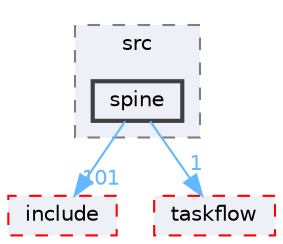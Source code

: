 digraph "external/spine-runtimes/spine-cpp/spine-cpp/src/spine"
{
 // LATEX_PDF_SIZE
  bgcolor="transparent";
  edge [fontname=Helvetica,fontsize=10,labelfontname=Helvetica,labelfontsize=10];
  node [fontname=Helvetica,fontsize=10,shape=box,height=0.2,width=0.4];
  compound=true
  subgraph clusterdir_06a78c5b5ad39a6de7164927ad68c29c {
    graph [ bgcolor="#edf0f7", pencolor="grey50", label="src", fontname=Helvetica,fontsize=10 style="filled,dashed", URL="dir_06a78c5b5ad39a6de7164927ad68c29c.html",tooltip=""]
  dir_621999ad1ac5b2be0bf001d1e3fae782 [label="spine", fillcolor="#edf0f7", color="grey25", style="filled,bold", URL="dir_621999ad1ac5b2be0bf001d1e3fae782.html",tooltip=""];
  }
  dir_39ec5e911a372cb29dc0ae2de4d03be0 [label="include", fillcolor="#edf0f7", color="red", style="filled,dashed", URL="dir_39ec5e911a372cb29dc0ae2de4d03be0.html",tooltip=""];
  dir_a586d2919c2294cf68ed57ec5a464d2f [label="taskflow", fillcolor="#edf0f7", color="red", style="filled,dashed", URL="dir_a586d2919c2294cf68ed57ec5a464d2f.html",tooltip="root taskflow include dir"];
  dir_621999ad1ac5b2be0bf001d1e3fae782->dir_39ec5e911a372cb29dc0ae2de4d03be0 [headlabel="101", labeldistance=1.5 headhref="dir_000695_000387.html" href="dir_000695_000387.html" color="steelblue1" fontcolor="steelblue1"];
  dir_621999ad1ac5b2be0bf001d1e3fae782->dir_a586d2919c2294cf68ed57ec5a464d2f [headlabel="1", labeldistance=1.5 headhref="dir_000695_000819.html" href="dir_000695_000819.html" color="steelblue1" fontcolor="steelblue1"];
}
